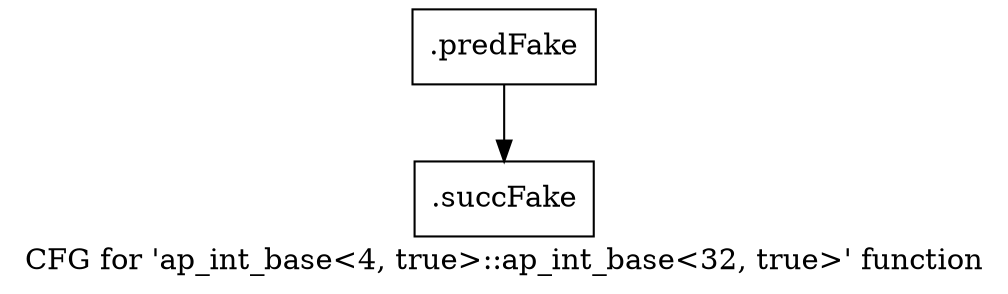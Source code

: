 digraph "CFG for 'ap_int_base\<4, true\>::ap_int_base\<32, true\>' function" {
	label="CFG for 'ap_int_base\<4, true\>::ap_int_base\<32, true\>' function";

	Node0x46bca90 [shape=record,filename="",linenumber="",label="{.predFake}"];
	Node0x46bca90 -> Node0x4853de0[ callList="" memoryops="" filename="/media/miguel/NewVolume/Linux/Xilinx/Vitis_HLS/2020.2/include/ap_int_base.h" execusionnum="129"];
	Node0x4853de0 [shape=record,filename="/media/miguel/NewVolume/Linux/Xilinx/Vitis_HLS/2020.2/include/ap_int_base.h",linenumber="359",label="{.succFake}"];
}
